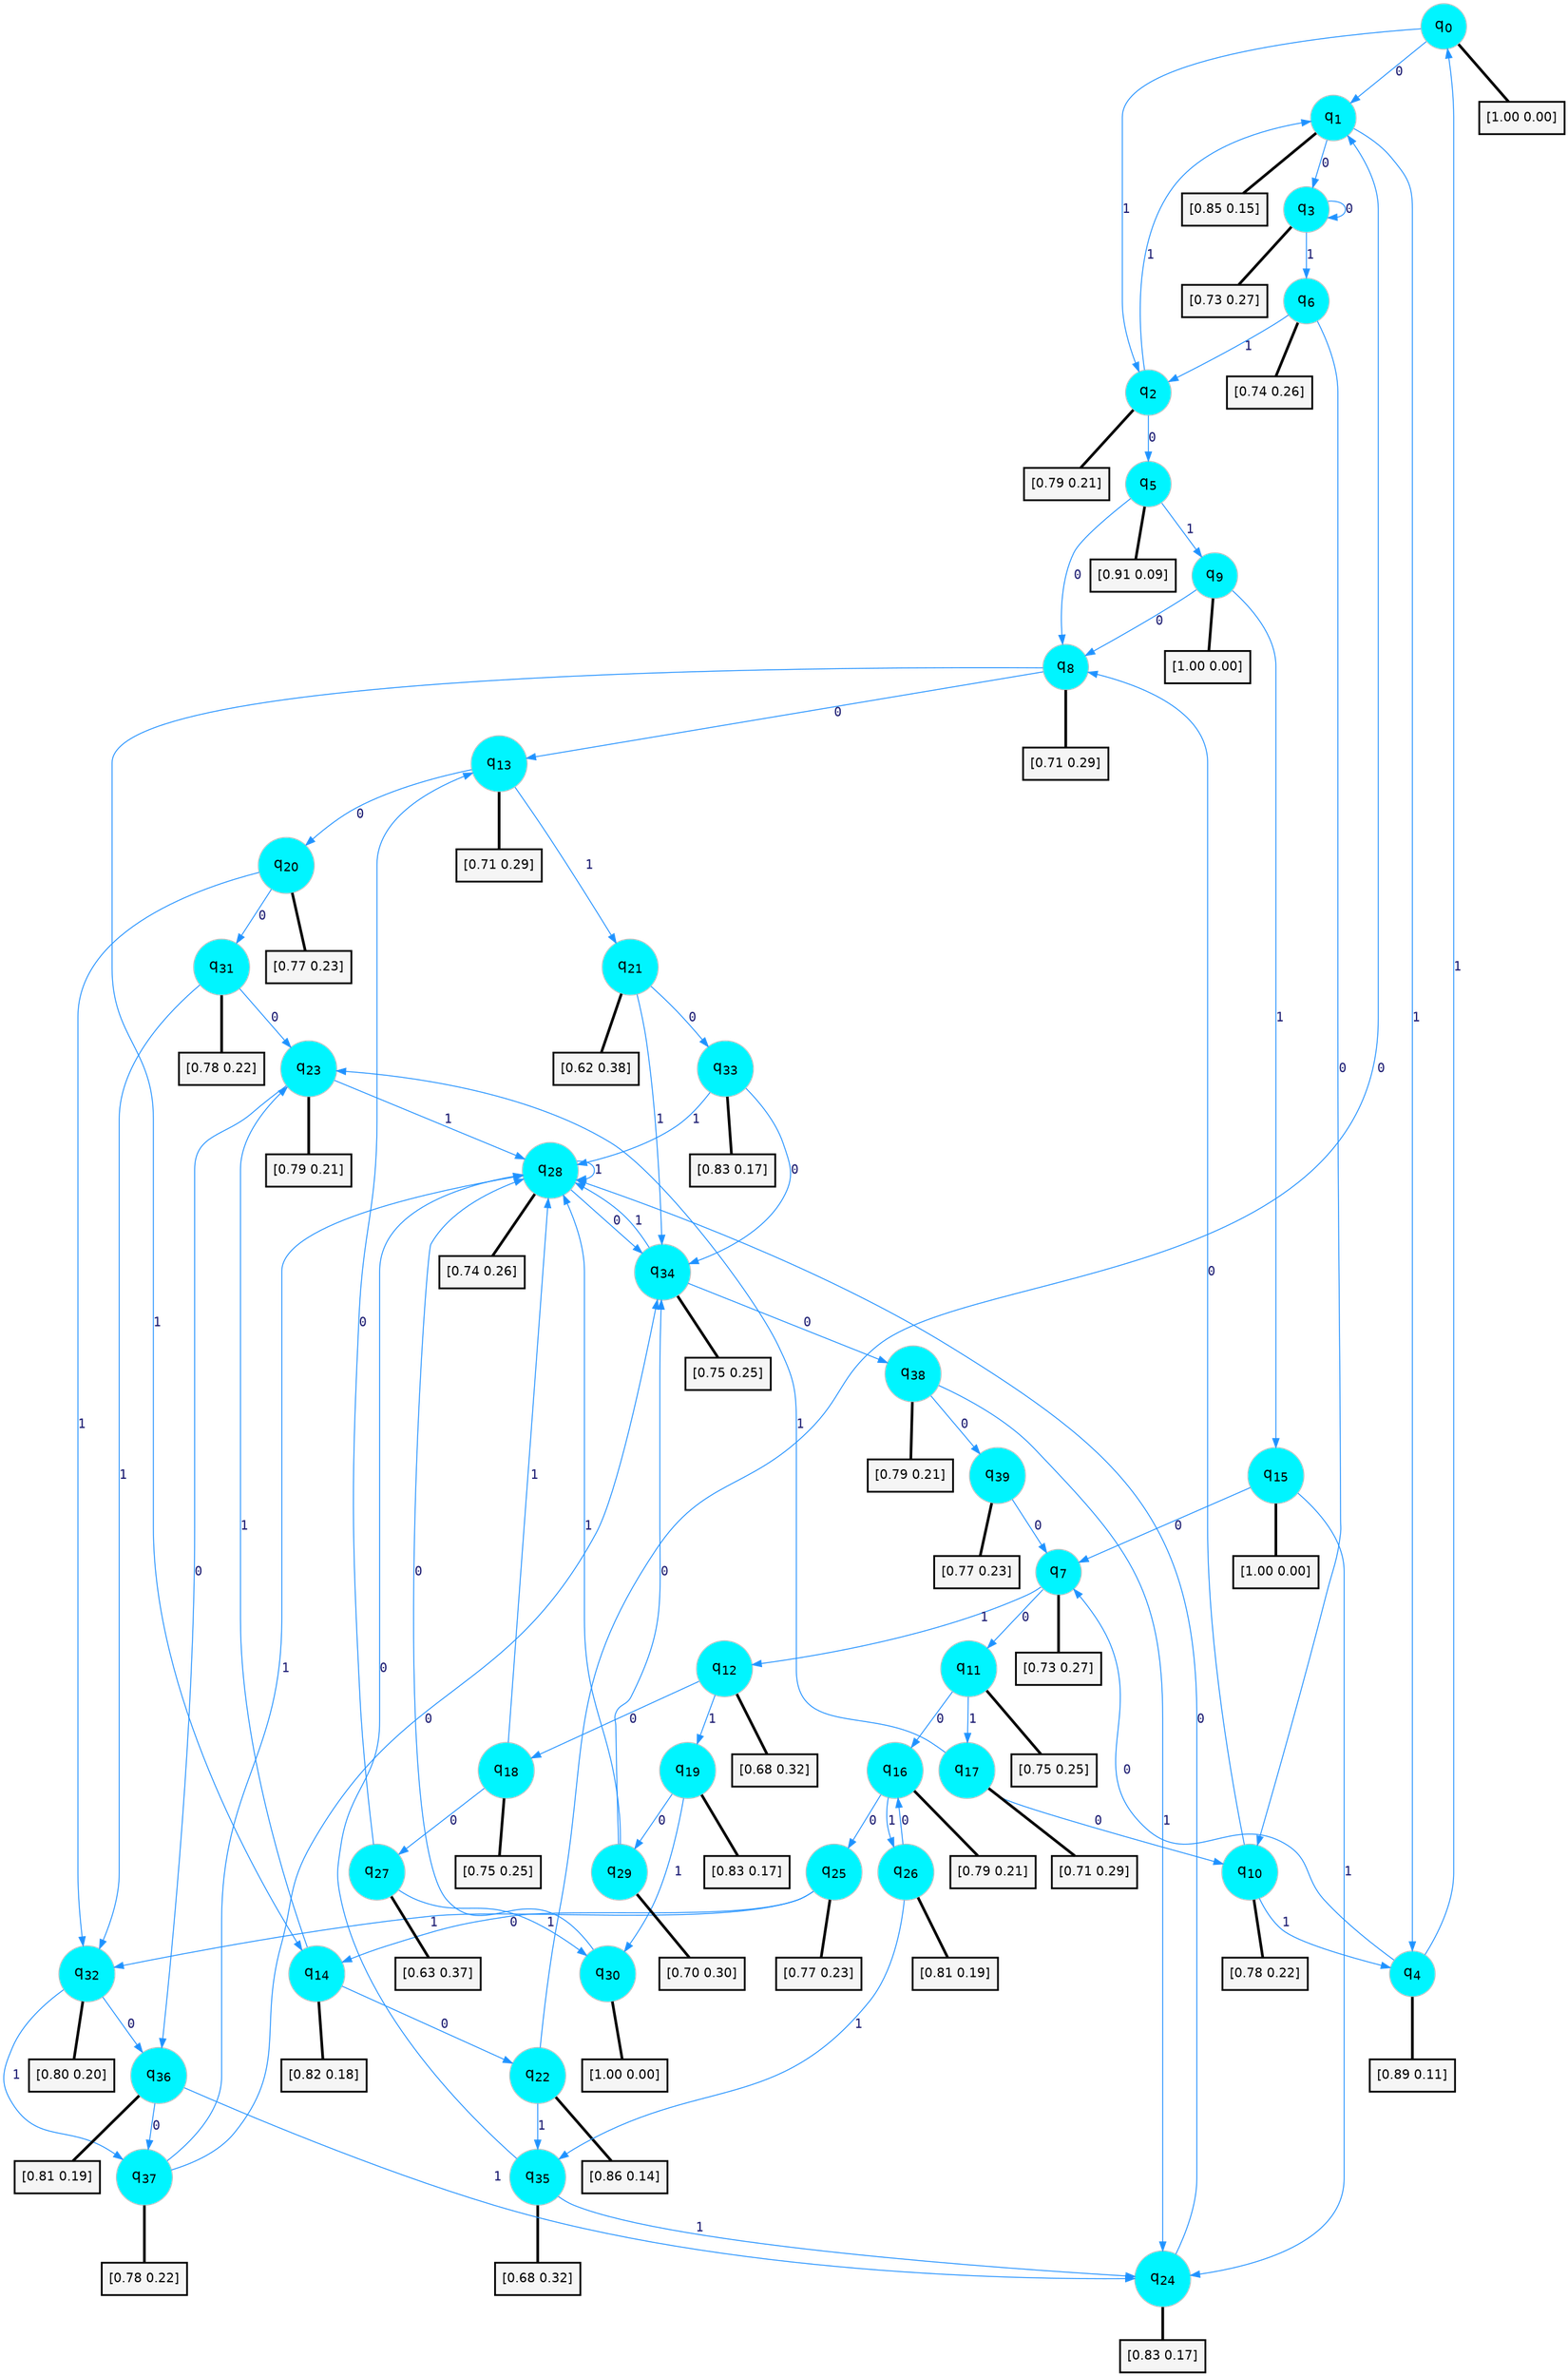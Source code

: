 digraph G {
graph [
bgcolor=transparent, dpi=300, rankdir=TD, size="40,25"];
node [
color=gray, fillcolor=turquoise1, fontcolor=black, fontname=Helvetica, fontsize=16, fontweight=bold, shape=circle, style=filled];
edge [
arrowsize=1, color=dodgerblue1, fontcolor=midnightblue, fontname=courier, fontweight=bold, penwidth=1, style=solid, weight=20];
0[label=<q<SUB>0</SUB>>];
1[label=<q<SUB>1</SUB>>];
2[label=<q<SUB>2</SUB>>];
3[label=<q<SUB>3</SUB>>];
4[label=<q<SUB>4</SUB>>];
5[label=<q<SUB>5</SUB>>];
6[label=<q<SUB>6</SUB>>];
7[label=<q<SUB>7</SUB>>];
8[label=<q<SUB>8</SUB>>];
9[label=<q<SUB>9</SUB>>];
10[label=<q<SUB>10</SUB>>];
11[label=<q<SUB>11</SUB>>];
12[label=<q<SUB>12</SUB>>];
13[label=<q<SUB>13</SUB>>];
14[label=<q<SUB>14</SUB>>];
15[label=<q<SUB>15</SUB>>];
16[label=<q<SUB>16</SUB>>];
17[label=<q<SUB>17</SUB>>];
18[label=<q<SUB>18</SUB>>];
19[label=<q<SUB>19</SUB>>];
20[label=<q<SUB>20</SUB>>];
21[label=<q<SUB>21</SUB>>];
22[label=<q<SUB>22</SUB>>];
23[label=<q<SUB>23</SUB>>];
24[label=<q<SUB>24</SUB>>];
25[label=<q<SUB>25</SUB>>];
26[label=<q<SUB>26</SUB>>];
27[label=<q<SUB>27</SUB>>];
28[label=<q<SUB>28</SUB>>];
29[label=<q<SUB>29</SUB>>];
30[label=<q<SUB>30</SUB>>];
31[label=<q<SUB>31</SUB>>];
32[label=<q<SUB>32</SUB>>];
33[label=<q<SUB>33</SUB>>];
34[label=<q<SUB>34</SUB>>];
35[label=<q<SUB>35</SUB>>];
36[label=<q<SUB>36</SUB>>];
37[label=<q<SUB>37</SUB>>];
38[label=<q<SUB>38</SUB>>];
39[label=<q<SUB>39</SUB>>];
40[label="[1.00 0.00]", shape=box,fontcolor=black, fontname=Helvetica, fontsize=14, penwidth=2, fillcolor=whitesmoke,color=black];
41[label="[0.85 0.15]", shape=box,fontcolor=black, fontname=Helvetica, fontsize=14, penwidth=2, fillcolor=whitesmoke,color=black];
42[label="[0.79 0.21]", shape=box,fontcolor=black, fontname=Helvetica, fontsize=14, penwidth=2, fillcolor=whitesmoke,color=black];
43[label="[0.73 0.27]", shape=box,fontcolor=black, fontname=Helvetica, fontsize=14, penwidth=2, fillcolor=whitesmoke,color=black];
44[label="[0.89 0.11]", shape=box,fontcolor=black, fontname=Helvetica, fontsize=14, penwidth=2, fillcolor=whitesmoke,color=black];
45[label="[0.91 0.09]", shape=box,fontcolor=black, fontname=Helvetica, fontsize=14, penwidth=2, fillcolor=whitesmoke,color=black];
46[label="[0.74 0.26]", shape=box,fontcolor=black, fontname=Helvetica, fontsize=14, penwidth=2, fillcolor=whitesmoke,color=black];
47[label="[0.73 0.27]", shape=box,fontcolor=black, fontname=Helvetica, fontsize=14, penwidth=2, fillcolor=whitesmoke,color=black];
48[label="[0.71 0.29]", shape=box,fontcolor=black, fontname=Helvetica, fontsize=14, penwidth=2, fillcolor=whitesmoke,color=black];
49[label="[1.00 0.00]", shape=box,fontcolor=black, fontname=Helvetica, fontsize=14, penwidth=2, fillcolor=whitesmoke,color=black];
50[label="[0.78 0.22]", shape=box,fontcolor=black, fontname=Helvetica, fontsize=14, penwidth=2, fillcolor=whitesmoke,color=black];
51[label="[0.75 0.25]", shape=box,fontcolor=black, fontname=Helvetica, fontsize=14, penwidth=2, fillcolor=whitesmoke,color=black];
52[label="[0.68 0.32]", shape=box,fontcolor=black, fontname=Helvetica, fontsize=14, penwidth=2, fillcolor=whitesmoke,color=black];
53[label="[0.71 0.29]", shape=box,fontcolor=black, fontname=Helvetica, fontsize=14, penwidth=2, fillcolor=whitesmoke,color=black];
54[label="[0.82 0.18]", shape=box,fontcolor=black, fontname=Helvetica, fontsize=14, penwidth=2, fillcolor=whitesmoke,color=black];
55[label="[1.00 0.00]", shape=box,fontcolor=black, fontname=Helvetica, fontsize=14, penwidth=2, fillcolor=whitesmoke,color=black];
56[label="[0.79 0.21]", shape=box,fontcolor=black, fontname=Helvetica, fontsize=14, penwidth=2, fillcolor=whitesmoke,color=black];
57[label="[0.71 0.29]", shape=box,fontcolor=black, fontname=Helvetica, fontsize=14, penwidth=2, fillcolor=whitesmoke,color=black];
58[label="[0.75 0.25]", shape=box,fontcolor=black, fontname=Helvetica, fontsize=14, penwidth=2, fillcolor=whitesmoke,color=black];
59[label="[0.83 0.17]", shape=box,fontcolor=black, fontname=Helvetica, fontsize=14, penwidth=2, fillcolor=whitesmoke,color=black];
60[label="[0.77 0.23]", shape=box,fontcolor=black, fontname=Helvetica, fontsize=14, penwidth=2, fillcolor=whitesmoke,color=black];
61[label="[0.62 0.38]", shape=box,fontcolor=black, fontname=Helvetica, fontsize=14, penwidth=2, fillcolor=whitesmoke,color=black];
62[label="[0.86 0.14]", shape=box,fontcolor=black, fontname=Helvetica, fontsize=14, penwidth=2, fillcolor=whitesmoke,color=black];
63[label="[0.79 0.21]", shape=box,fontcolor=black, fontname=Helvetica, fontsize=14, penwidth=2, fillcolor=whitesmoke,color=black];
64[label="[0.83 0.17]", shape=box,fontcolor=black, fontname=Helvetica, fontsize=14, penwidth=2, fillcolor=whitesmoke,color=black];
65[label="[0.77 0.23]", shape=box,fontcolor=black, fontname=Helvetica, fontsize=14, penwidth=2, fillcolor=whitesmoke,color=black];
66[label="[0.81 0.19]", shape=box,fontcolor=black, fontname=Helvetica, fontsize=14, penwidth=2, fillcolor=whitesmoke,color=black];
67[label="[0.63 0.37]", shape=box,fontcolor=black, fontname=Helvetica, fontsize=14, penwidth=2, fillcolor=whitesmoke,color=black];
68[label="[0.74 0.26]", shape=box,fontcolor=black, fontname=Helvetica, fontsize=14, penwidth=2, fillcolor=whitesmoke,color=black];
69[label="[0.70 0.30]", shape=box,fontcolor=black, fontname=Helvetica, fontsize=14, penwidth=2, fillcolor=whitesmoke,color=black];
70[label="[1.00 0.00]", shape=box,fontcolor=black, fontname=Helvetica, fontsize=14, penwidth=2, fillcolor=whitesmoke,color=black];
71[label="[0.78 0.22]", shape=box,fontcolor=black, fontname=Helvetica, fontsize=14, penwidth=2, fillcolor=whitesmoke,color=black];
72[label="[0.80 0.20]", shape=box,fontcolor=black, fontname=Helvetica, fontsize=14, penwidth=2, fillcolor=whitesmoke,color=black];
73[label="[0.83 0.17]", shape=box,fontcolor=black, fontname=Helvetica, fontsize=14, penwidth=2, fillcolor=whitesmoke,color=black];
74[label="[0.75 0.25]", shape=box,fontcolor=black, fontname=Helvetica, fontsize=14, penwidth=2, fillcolor=whitesmoke,color=black];
75[label="[0.68 0.32]", shape=box,fontcolor=black, fontname=Helvetica, fontsize=14, penwidth=2, fillcolor=whitesmoke,color=black];
76[label="[0.81 0.19]", shape=box,fontcolor=black, fontname=Helvetica, fontsize=14, penwidth=2, fillcolor=whitesmoke,color=black];
77[label="[0.78 0.22]", shape=box,fontcolor=black, fontname=Helvetica, fontsize=14, penwidth=2, fillcolor=whitesmoke,color=black];
78[label="[0.79 0.21]", shape=box,fontcolor=black, fontname=Helvetica, fontsize=14, penwidth=2, fillcolor=whitesmoke,color=black];
79[label="[0.77 0.23]", shape=box,fontcolor=black, fontname=Helvetica, fontsize=14, penwidth=2, fillcolor=whitesmoke,color=black];
0->1 [label=0];
0->2 [label=1];
0->40 [arrowhead=none, penwidth=3,color=black];
1->3 [label=0];
1->4 [label=1];
1->41 [arrowhead=none, penwidth=3,color=black];
2->5 [label=0];
2->1 [label=1];
2->42 [arrowhead=none, penwidth=3,color=black];
3->3 [label=0];
3->6 [label=1];
3->43 [arrowhead=none, penwidth=3,color=black];
4->7 [label=0];
4->0 [label=1];
4->44 [arrowhead=none, penwidth=3,color=black];
5->8 [label=0];
5->9 [label=1];
5->45 [arrowhead=none, penwidth=3,color=black];
6->10 [label=0];
6->2 [label=1];
6->46 [arrowhead=none, penwidth=3,color=black];
7->11 [label=0];
7->12 [label=1];
7->47 [arrowhead=none, penwidth=3,color=black];
8->13 [label=0];
8->14 [label=1];
8->48 [arrowhead=none, penwidth=3,color=black];
9->8 [label=0];
9->15 [label=1];
9->49 [arrowhead=none, penwidth=3,color=black];
10->8 [label=0];
10->4 [label=1];
10->50 [arrowhead=none, penwidth=3,color=black];
11->16 [label=0];
11->17 [label=1];
11->51 [arrowhead=none, penwidth=3,color=black];
12->18 [label=0];
12->19 [label=1];
12->52 [arrowhead=none, penwidth=3,color=black];
13->20 [label=0];
13->21 [label=1];
13->53 [arrowhead=none, penwidth=3,color=black];
14->22 [label=0];
14->23 [label=1];
14->54 [arrowhead=none, penwidth=3,color=black];
15->7 [label=0];
15->24 [label=1];
15->55 [arrowhead=none, penwidth=3,color=black];
16->25 [label=0];
16->26 [label=1];
16->56 [arrowhead=none, penwidth=3,color=black];
17->10 [label=0];
17->23 [label=1];
17->57 [arrowhead=none, penwidth=3,color=black];
18->27 [label=0];
18->28 [label=1];
18->58 [arrowhead=none, penwidth=3,color=black];
19->29 [label=0];
19->30 [label=1];
19->59 [arrowhead=none, penwidth=3,color=black];
20->31 [label=0];
20->32 [label=1];
20->60 [arrowhead=none, penwidth=3,color=black];
21->33 [label=0];
21->34 [label=1];
21->61 [arrowhead=none, penwidth=3,color=black];
22->1 [label=0];
22->35 [label=1];
22->62 [arrowhead=none, penwidth=3,color=black];
23->36 [label=0];
23->28 [label=1];
23->63 [arrowhead=none, penwidth=3,color=black];
24->28 [label=0];
24->64 [arrowhead=none, penwidth=3,color=black];
25->14 [label=0];
25->32 [label=1];
25->65 [arrowhead=none, penwidth=3,color=black];
26->16 [label=0];
26->35 [label=1];
26->66 [arrowhead=none, penwidth=3,color=black];
27->13 [label=0];
27->30 [label=1];
27->67 [arrowhead=none, penwidth=3,color=black];
28->34 [label=0];
28->28 [label=1];
28->68 [arrowhead=none, penwidth=3,color=black];
29->34 [label=0];
29->28 [label=1];
29->69 [arrowhead=none, penwidth=3,color=black];
30->28 [label=0];
30->70 [arrowhead=none, penwidth=3,color=black];
31->23 [label=0];
31->32 [label=1];
31->71 [arrowhead=none, penwidth=3,color=black];
32->36 [label=0];
32->37 [label=1];
32->72 [arrowhead=none, penwidth=3,color=black];
33->34 [label=0];
33->28 [label=1];
33->73 [arrowhead=none, penwidth=3,color=black];
34->38 [label=0];
34->28 [label=1];
34->74 [arrowhead=none, penwidth=3,color=black];
35->28 [label=0];
35->24 [label=1];
35->75 [arrowhead=none, penwidth=3,color=black];
36->37 [label=0];
36->24 [label=1];
36->76 [arrowhead=none, penwidth=3,color=black];
37->34 [label=0];
37->28 [label=1];
37->77 [arrowhead=none, penwidth=3,color=black];
38->39 [label=0];
38->24 [label=1];
38->78 [arrowhead=none, penwidth=3,color=black];
39->7 [label=0];
39->79 [arrowhead=none, penwidth=3,color=black];
}
